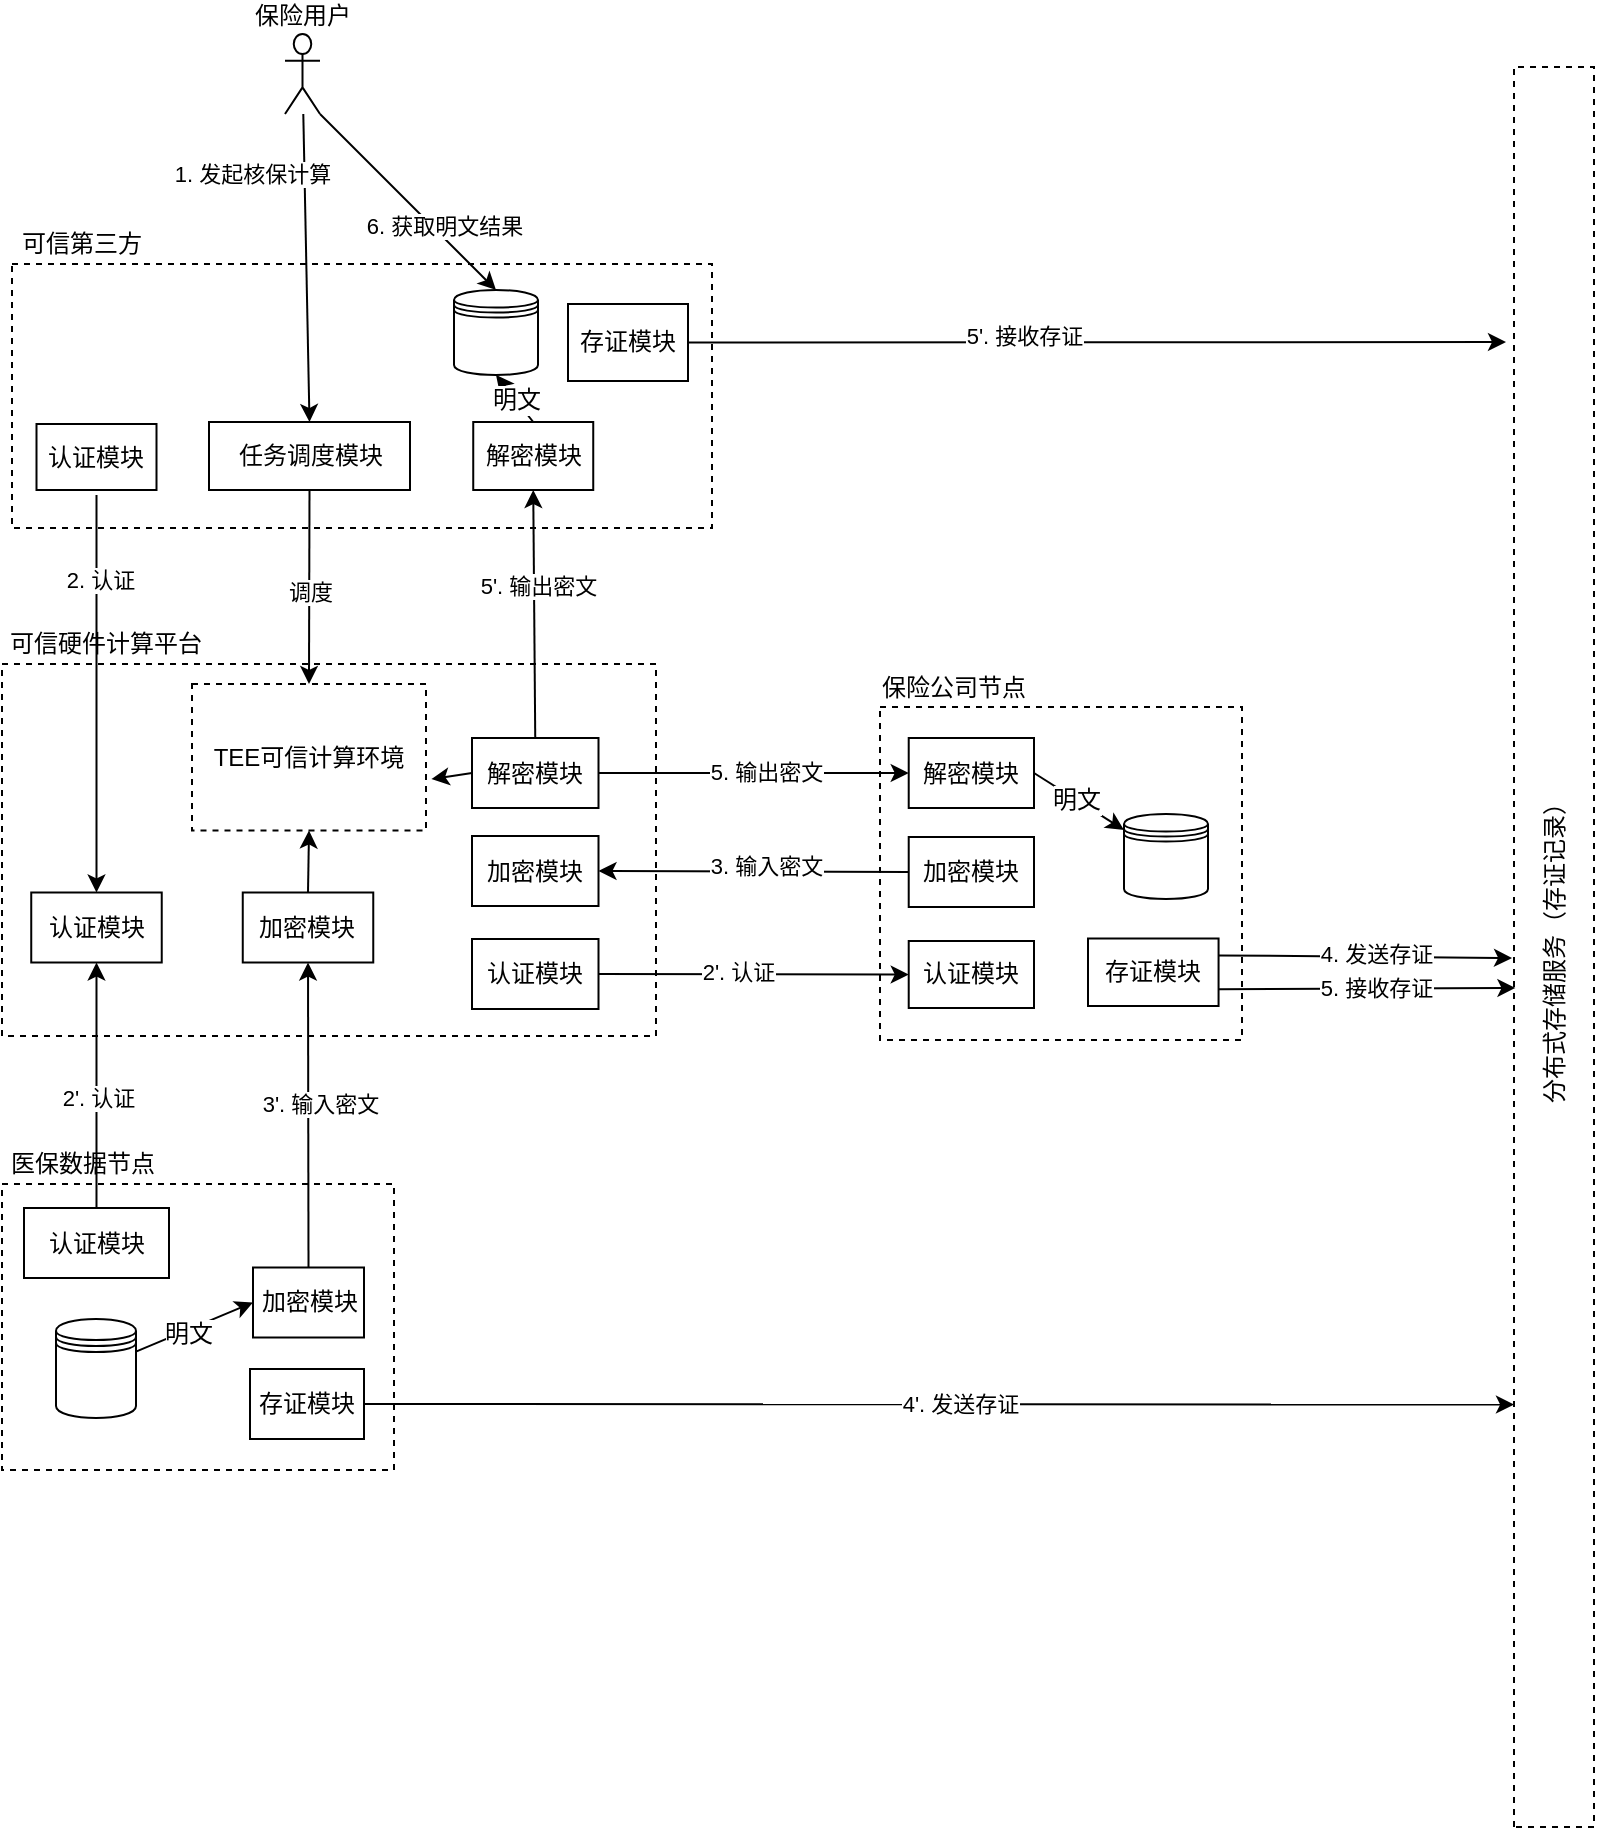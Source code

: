 <mxfile version="13.1.14" type="github"><diagram id="kCpKwJVJHfybIE9ixX9i" name="Page-1"><mxGraphModel dx="1186" dy="686" grid="1" gridSize="10" guides="1" tooltips="1" connect="1" arrows="1" fold="1" page="1" pageScale="1" pageWidth="827" pageHeight="1169" math="0" shadow="0"><root><mxCell id="0"/><mxCell id="1" parent="0"/><mxCell id="xvBowT36RqXCjo3gfy6g-13" value="" style="rounded=0;whiteSpace=wrap;html=1;dashed=1;" parent="1" vertex="1"><mxGeometry x="229" y="340" width="350" height="132" as="geometry"/></mxCell><mxCell id="SZwGPWXOhueTDgwkdfKL-1" value="" style="rounded=0;whiteSpace=wrap;html=1;fillColor=none;labelPosition=center;verticalLabelPosition=middle;align=center;verticalAlign=middle;dashed=1;" parent="1" vertex="1"><mxGeometry x="224" y="540" width="327" height="186" as="geometry"/></mxCell><mxCell id="OjVrjrg3rD40EN0auv7F-11" value="TEE可信计算环境" style="rounded=0;whiteSpace=wrap;html=1;dashed=1;" parent="1" vertex="1"><mxGeometry x="319" y="550" width="117" height="73.25" as="geometry"/></mxCell><mxCell id="SZwGPWXOhueTDgwkdfKL-69" value="" style="rounded=0;whiteSpace=wrap;html=1;dashed=1;" parent="1" vertex="1"><mxGeometry x="663" y="561.5" width="181" height="166.5" as="geometry"/></mxCell><mxCell id="SZwGPWXOhueTDgwkdfKL-43" value="" style="rounded=0;whiteSpace=wrap;html=1;dashed=1;" parent="1" vertex="1"><mxGeometry x="224" y="800" width="196" height="143" as="geometry"/></mxCell><mxCell id="SZwGPWXOhueTDgwkdfKL-9" value="加密模块" style="rounded=0;whiteSpace=wrap;html=1;" parent="1" vertex="1"><mxGeometry x="349.5" y="841.75" width="55.5" height="35" as="geometry"/></mxCell><mxCell id="SZwGPWXOhueTDgwkdfKL-15" value="" style="endArrow=classic;html=1;exitX=0.5;exitY=1;exitDx=0;exitDy=0;entryX=0.5;entryY=0;entryDx=0;entryDy=0;" parent="1" source="M_KhwPdWLZJoRcsW6HB1-10" target="OjVrjrg3rD40EN0auv7F-11" edge="1"><mxGeometry width="50" height="50" relative="1" as="geometry"><mxPoint x="367.5" y="460" as="sourcePoint"/><mxPoint x="368" y="524" as="targetPoint"/></mxGeometry></mxCell><mxCell id="BUfUKCFpLpPubceJvn2R-16" value="调度" style="edgeLabel;html=1;align=center;verticalAlign=middle;resizable=0;points=[];" parent="SZwGPWXOhueTDgwkdfKL-15" vertex="1" connectable="0"><mxGeometry x="-0.171" y="-2" relative="1" as="geometry"><mxPoint x="2.3" y="10.49" as="offset"/></mxGeometry></mxCell><mxCell id="SZwGPWXOhueTDgwkdfKL-42" value="" style="shape=datastore;whiteSpace=wrap;html=1;" parent="1" vertex="1"><mxGeometry x="251" y="867.5" width="40" height="49.5" as="geometry"/></mxCell><mxCell id="SZwGPWXOhueTDgwkdfKL-44" value="" style="endArrow=classic;html=1;entryX=0;entryY=0.5;entryDx=0;entryDy=0;" parent="1" source="SZwGPWXOhueTDgwkdfKL-42" target="SZwGPWXOhueTDgwkdfKL-9" edge="1"><mxGeometry width="50" height="50" relative="1" as="geometry"><mxPoint x="206.5" y="780.5" as="sourcePoint"/><mxPoint x="256.5" y="730.5" as="targetPoint"/></mxGeometry></mxCell><mxCell id="SZwGPWXOhueTDgwkdfKL-75" value="明文" style="text;html=1;align=center;verticalAlign=middle;resizable=0;points=[];labelBackgroundColor=#ffffff;" parent="SZwGPWXOhueTDgwkdfKL-44" vertex="1" connectable="0"><mxGeometry x="-0.142" y="-1" relative="1" as="geometry"><mxPoint as="offset"/></mxGeometry></mxCell><mxCell id="SZwGPWXOhueTDgwkdfKL-70" value="解密模块" style="rounded=0;whiteSpace=wrap;html=1;" parent="1" vertex="1"><mxGeometry x="677.36" y="577" width="62.64" height="35" as="geometry"/></mxCell><mxCell id="SZwGPWXOhueTDgwkdfKL-71" value="存证模块" style="rounded=0;whiteSpace=wrap;html=1;fillColor=none;" parent="1" vertex="1"><mxGeometry x="767" y="677.25" width="65.28" height="33.75" as="geometry"/></mxCell><mxCell id="SZwGPWXOhueTDgwkdfKL-72" value="" style="shape=datastore;whiteSpace=wrap;html=1;" parent="1" vertex="1"><mxGeometry x="785" y="615" width="42" height="42.5" as="geometry"/></mxCell><mxCell id="SZwGPWXOhueTDgwkdfKL-73" value="" style="endArrow=classic;html=1;exitX=1;exitY=0.5;exitDx=0;exitDy=0;" parent="1" source="SZwGPWXOhueTDgwkdfKL-70" target="SZwGPWXOhueTDgwkdfKL-72" edge="1"><mxGeometry width="50" height="50" relative="1" as="geometry"><mxPoint x="732.5" y="615" as="sourcePoint"/><mxPoint x="782.5" y="565" as="targetPoint"/></mxGeometry></mxCell><mxCell id="SZwGPWXOhueTDgwkdfKL-76" value="明文" style="text;html=1;align=center;verticalAlign=middle;resizable=0;points=[];labelBackgroundColor=#ffffff;" parent="SZwGPWXOhueTDgwkdfKL-73" vertex="1" connectable="0"><mxGeometry x="-0.057" relative="1" as="geometry"><mxPoint as="offset"/></mxGeometry></mxCell><mxCell id="SZwGPWXOhueTDgwkdfKL-74" value="保险公司节点" style="text;html=1;strokeColor=none;fillColor=none;align=center;verticalAlign=middle;whiteSpace=wrap;rounded=0;" parent="1" vertex="1"><mxGeometry x="660" y="541.5" width="80" height="20" as="geometry"/></mxCell><mxCell id="WDAiJp-4TPZIHqZEOYhD-1" value="分布式存储服务（存证记录）" style="rounded=0;whiteSpace=wrap;html=1;dashed=1;rotation=-90;" parent="1" vertex="1"><mxGeometry x="560" y="661.5" width="880" height="40" as="geometry"/></mxCell><mxCell id="WDAiJp-4TPZIHqZEOYhD-6" value="" style="endArrow=classic;html=1;exitX=1;exitY=0.5;exitDx=0;exitDy=0;entryX=0.24;entryY=0;entryDx=0;entryDy=0;entryPerimeter=0;" parent="1" source="OjVrjrg3rD40EN0auv7F-17" target="WDAiJp-4TPZIHqZEOYhD-1" edge="1"><mxGeometry width="50" height="50" relative="1" as="geometry"><mxPoint x="-17.5" y="496.25" as="sourcePoint"/><mxPoint x="146" y="867.69" as="targetPoint"/></mxGeometry></mxCell><mxCell id="eiTHEiBmJHi0xDywlC6Z-12" value="4'. 发送存证" style="edgeLabel;html=1;align=center;verticalAlign=middle;resizable=0;points=[];" parent="WDAiJp-4TPZIHqZEOYhD-6" vertex="1" connectable="0"><mxGeometry x="0.036" relative="1" as="geometry"><mxPoint as="offset"/></mxGeometry></mxCell><mxCell id="01yYLrN6eulc1W3Ah3Q7-1" value="可信硬件计算平台" style="text;html=1;strokeColor=none;fillColor=none;align=center;verticalAlign=middle;whiteSpace=wrap;rounded=0;" parent="1" vertex="1"><mxGeometry x="224" y="520" width="104.25" height="20" as="geometry"/></mxCell><mxCell id="SZwGPWXOhueTDgwkdfKL-45" value="医保数据节点" style="text;html=1;strokeColor=none;fillColor=none;align=center;verticalAlign=middle;whiteSpace=wrap;rounded=0;" parent="1" vertex="1"><mxGeometry x="224" y="780" width="80.81" height="20" as="geometry"/></mxCell><mxCell id="514z2jhj-mgd7bg3V13R-2" value="" style="endArrow=classic;html=1;exitX=1;exitY=0.25;exitDx=0;exitDy=0;" parent="1" source="SZwGPWXOhueTDgwkdfKL-71" edge="1"><mxGeometry width="50" height="50" relative="1" as="geometry"><mxPoint x="829" y="690" as="sourcePoint"/><mxPoint x="979" y="687" as="targetPoint"/></mxGeometry></mxCell><mxCell id="OjVrjrg3rD40EN0auv7F-28" value="4. 发送存证" style="edgeLabel;html=1;align=center;verticalAlign=middle;resizable=0;points=[];" parent="514z2jhj-mgd7bg3V13R-2" vertex="1" connectable="0"><mxGeometry x="-0.226" y="-1" relative="1" as="geometry"><mxPoint x="21" y="-2" as="offset"/></mxGeometry></mxCell><mxCell id="BUfUKCFpLpPubceJvn2R-19" value="" style="endArrow=classic;html=1;exitX=0.5;exitY=0;exitDx=0;exitDy=0;entryX=0.5;entryY=1;entryDx=0;entryDy=0;" parent="1" source="SZwGPWXOhueTDgwkdfKL-9" target="OjVrjrg3rD40EN0auv7F-10" edge="1"><mxGeometry width="50" height="50" relative="1" as="geometry"><mxPoint x="160" y="630" as="sourcePoint"/><mxPoint x="210" y="580" as="targetPoint"/></mxGeometry></mxCell><mxCell id="OjVrjrg3rD40EN0auv7F-29" value="3'. 输入密文" style="edgeLabel;html=1;align=center;verticalAlign=middle;resizable=0;points=[];" parent="BUfUKCFpLpPubceJvn2R-19" vertex="1" connectable="0"><mxGeometry x="-0.135" y="2" relative="1" as="geometry"><mxPoint x="8" y="-16" as="offset"/></mxGeometry></mxCell><mxCell id="OjVrjrg3rD40EN0auv7F-1" value="认证模块" style="rounded=0;whiteSpace=wrap;html=1;" parent="1" vertex="1"><mxGeometry x="235" y="812" width="72.5" height="35" as="geometry"/></mxCell><mxCell id="OjVrjrg3rD40EN0auv7F-3" value="认证模块" style="rounded=0;whiteSpace=wrap;html=1;" parent="1" vertex="1"><mxGeometry x="238.62" y="654.25" width="65.25" height="35" as="geometry"/></mxCell><mxCell id="OjVrjrg3rD40EN0auv7F-7" value="认证模块" style="rounded=0;whiteSpace=wrap;html=1;" parent="1" vertex="1"><mxGeometry x="677.36" y="678.5" width="62.64" height="33.5" as="geometry"/></mxCell><mxCell id="OjVrjrg3rD40EN0auv7F-10" value="加密模块" style="rounded=0;whiteSpace=wrap;html=1;" parent="1" vertex="1"><mxGeometry x="344.38" y="654.25" width="65.25" height="35" as="geometry"/></mxCell><mxCell id="OjVrjrg3rD40EN0auv7F-14" value="加密模块" style="rounded=0;whiteSpace=wrap;html=1;" parent="1" vertex="1"><mxGeometry x="459" y="626" width="63.25" height="35" as="geometry"/></mxCell><mxCell id="OjVrjrg3rD40EN0auv7F-15" value="解密模块" style="rounded=0;whiteSpace=wrap;html=1;" parent="1" vertex="1"><mxGeometry x="459" y="577" width="63.25" height="35" as="geometry"/></mxCell><mxCell id="OjVrjrg3rD40EN0auv7F-16" value="" style="endArrow=classic;html=1;exitX=0.5;exitY=0;exitDx=0;exitDy=0;entryX=0.5;entryY=1;entryDx=0;entryDy=0;" parent="1" source="OjVrjrg3rD40EN0auv7F-1" target="OjVrjrg3rD40EN0auv7F-3" edge="1"><mxGeometry width="50" height="50" relative="1" as="geometry"><mxPoint x="-7.5" y="651.75" as="sourcePoint"/><mxPoint x="230" y="598.08" as="targetPoint"/></mxGeometry></mxCell><mxCell id="OjVrjrg3rD40EN0auv7F-31" value="2'. 认证" style="edgeLabel;html=1;align=center;verticalAlign=middle;resizable=0;points=[];" parent="OjVrjrg3rD40EN0auv7F-16" vertex="1" connectable="0"><mxGeometry x="-0.309" y="4" relative="1" as="geometry"><mxPoint x="5" y="-13" as="offset"/></mxGeometry></mxCell><mxCell id="OjVrjrg3rD40EN0auv7F-17" value="存证模块" style="rounded=0;whiteSpace=wrap;html=1;" parent="1" vertex="1"><mxGeometry x="348" y="892.5" width="57" height="35" as="geometry"/></mxCell><mxCell id="OjVrjrg3rD40EN0auv7F-22" value="" style="endArrow=classic;html=1;entryX=0;entryY=0.5;entryDx=0;entryDy=0;exitX=1;exitY=0.5;exitDx=0;exitDy=0;" parent="1" source="OjVrjrg3rD40EN0auv7F-15" target="SZwGPWXOhueTDgwkdfKL-70" edge="1"><mxGeometry width="50" height="50" relative="1" as="geometry"><mxPoint x="762.36" y="651" as="sourcePoint"/><mxPoint x="805" y="615" as="targetPoint"/></mxGeometry></mxCell><mxCell id="OjVrjrg3rD40EN0auv7F-32" value="5. 输出密文" style="edgeLabel;html=1;align=center;verticalAlign=middle;resizable=0;points=[];" parent="OjVrjrg3rD40EN0auv7F-22" vertex="1" connectable="0"><mxGeometry x="-0.154" y="3" relative="1" as="geometry"><mxPoint x="17.78" y="2.14" as="offset"/></mxGeometry></mxCell><mxCell id="OjVrjrg3rD40EN0auv7F-23" value="" style="endArrow=classic;html=1;entryX=0;entryY=0.5;entryDx=0;entryDy=0;exitX=1;exitY=0.5;exitDx=0;exitDy=0;" parent="1" source="xvBowT36RqXCjo3gfy6g-25" target="OjVrjrg3rD40EN0auv7F-7" edge="1"><mxGeometry width="50" height="50" relative="1" as="geometry"><mxPoint x="555.25" y="575" as="sourcePoint"/><mxPoint x="760" y="597.5" as="targetPoint"/></mxGeometry></mxCell><mxCell id="OjVrjrg3rD40EN0auv7F-33" value="2'. 认证" style="edgeLabel;html=1;align=center;verticalAlign=middle;resizable=0;points=[];" parent="OjVrjrg3rD40EN0auv7F-23" vertex="1" connectable="0"><mxGeometry x="-0.23" y="1" relative="1" as="geometry"><mxPoint x="10" as="offset"/></mxGeometry></mxCell><mxCell id="OjVrjrg3rD40EN0auv7F-24" value="" style="endArrow=classic;html=1;exitX=0.5;exitY=0;exitDx=0;exitDy=0;entryX=0.5;entryY=1;entryDx=0;entryDy=0;" parent="1" source="OjVrjrg3rD40EN0auv7F-10" target="OjVrjrg3rD40EN0auv7F-11" edge="1"><mxGeometry width="50" height="50" relative="1" as="geometry"><mxPoint x="352" y="670" as="sourcePoint"/><mxPoint x="402" y="620" as="targetPoint"/></mxGeometry></mxCell><mxCell id="OjVrjrg3rD40EN0auv7F-25" value="" style="endArrow=classic;html=1;exitX=0;exitY=0.5;exitDx=0;exitDy=0;entryX=1.023;entryY=0.649;entryDx=0;entryDy=0;entryPerimeter=0;" parent="1" source="OjVrjrg3rD40EN0auv7F-15" target="OjVrjrg3rD40EN0auv7F-11" edge="1"><mxGeometry width="50" height="50" relative="1" as="geometry"><mxPoint x="352" y="670" as="sourcePoint"/><mxPoint x="402" y="620" as="targetPoint"/></mxGeometry></mxCell><mxCell id="xvBowT36RqXCjo3gfy6g-1" value="保险用户" style="shape=umlActor;verticalLabelPosition=top;labelBackgroundColor=#ffffff;verticalAlign=bottom;html=1;outlineConnect=0;labelPosition=center;align=center;" parent="1" vertex="1"><mxGeometry x="365.5" y="225" width="17.5" height="40" as="geometry"/></mxCell><mxCell id="xvBowT36RqXCjo3gfy6g-9" value="" style="endArrow=classic;html=1;entryX=1;entryY=0.5;entryDx=0;entryDy=0;exitX=0;exitY=0.5;exitDx=0;exitDy=0;" parent="1" source="xvBowT36RqXCjo3gfy6g-28" target="OjVrjrg3rD40EN0auv7F-14" edge="1"><mxGeometry width="50" height="50" relative="1" as="geometry"><mxPoint x="710" y="567" as="sourcePoint"/><mxPoint x="390" y="520" as="targetPoint"/></mxGeometry></mxCell><mxCell id="xvBowT36RqXCjo3gfy6g-10" value="3. 输入密文" style="edgeLabel;html=1;align=center;verticalAlign=middle;resizable=0;points=[];" parent="xvBowT36RqXCjo3gfy6g-9" vertex="1" connectable="0"><mxGeometry x="0.129" y="-3" relative="1" as="geometry"><mxPoint x="16" as="offset"/></mxGeometry></mxCell><mxCell id="xvBowT36RqXCjo3gfy6g-14" value="解密模块" style="rounded=0;whiteSpace=wrap;html=1;" parent="1" vertex="1"><mxGeometry x="459.62" y="419" width="60" height="34" as="geometry"/></mxCell><mxCell id="xvBowT36RqXCjo3gfy6g-15" value="认证模块" style="rounded=0;whiteSpace=wrap;html=1;fillColor=none;" parent="1" vertex="1"><mxGeometry x="241.25" y="420" width="60" height="33" as="geometry"/></mxCell><mxCell id="xvBowT36RqXCjo3gfy6g-17" value="" style="endArrow=classic;html=1;exitX=0.5;exitY=0;exitDx=0;exitDy=0;entryX=0.5;entryY=1;entryDx=0;entryDy=0;" parent="1" source="xvBowT36RqXCjo3gfy6g-14" target="xvBowT36RqXCjo3gfy6g-31" edge="1"><mxGeometry width="50" height="50" relative="1" as="geometry"><mxPoint x="232.5" y="398.5" as="sourcePoint"/><mxPoint x="342.57" y="385.5" as="targetPoint"/></mxGeometry></mxCell><mxCell id="xvBowT36RqXCjo3gfy6g-18" value="明文" style="text;html=1;align=center;verticalAlign=middle;resizable=0;points=[];labelBackgroundColor=#ffffff;" parent="xvBowT36RqXCjo3gfy6g-17" vertex="1" connectable="0"><mxGeometry x="-0.057" relative="1" as="geometry"><mxPoint as="offset"/></mxGeometry></mxCell><mxCell id="xvBowT36RqXCjo3gfy6g-19" value="可信第三方" style="text;html=1;strokeColor=none;fillColor=none;align=center;verticalAlign=middle;whiteSpace=wrap;rounded=0;" parent="1" vertex="1"><mxGeometry x="229" y="320" width="70.39" height="20" as="geometry"/></mxCell><mxCell id="xvBowT36RqXCjo3gfy6g-21" value="存证模块" style="rounded=0;whiteSpace=wrap;html=1;" parent="1" vertex="1"><mxGeometry x="507" y="360" width="60" height="38.5" as="geometry"/></mxCell><mxCell id="xvBowT36RqXCjo3gfy6g-25" value="认证模块" style="rounded=0;whiteSpace=wrap;html=1;" parent="1" vertex="1"><mxGeometry x="459" y="677.5" width="63.25" height="35" as="geometry"/></mxCell><mxCell id="xvBowT36RqXCjo3gfy6g-11" value="" style="endArrow=classic;html=1;exitX=0.5;exitY=0;exitDx=0;exitDy=0;entryX=0.5;entryY=1;entryDx=0;entryDy=0;" parent="1" source="OjVrjrg3rD40EN0auv7F-15" target="xvBowT36RqXCjo3gfy6g-14" edge="1"><mxGeometry width="50" height="50" relative="1" as="geometry"><mxPoint x="340" y="500" as="sourcePoint"/><mxPoint x="447.62" y="445" as="targetPoint"/></mxGeometry></mxCell><mxCell id="xvBowT36RqXCjo3gfy6g-24" value="5'. 输出密文" style="edgeLabel;html=1;align=center;verticalAlign=middle;resizable=0;points=[];" parent="xvBowT36RqXCjo3gfy6g-11" vertex="1" connectable="0"><mxGeometry x="-0.464" y="-1" relative="1" as="geometry"><mxPoint y="-43" as="offset"/></mxGeometry></mxCell><mxCell id="xvBowT36RqXCjo3gfy6g-28" value="加密模块" style="rounded=0;whiteSpace=wrap;html=1;" parent="1" vertex="1"><mxGeometry x="677.36" y="626.5" width="62.64" height="35" as="geometry"/></mxCell><mxCell id="xvBowT36RqXCjo3gfy6g-30" value="" style="endArrow=classic;html=1;entryX=0.5;entryY=0;entryDx=0;entryDy=0;" parent="1" source="xvBowT36RqXCjo3gfy6g-1" target="M_KhwPdWLZJoRcsW6HB1-10" edge="1"><mxGeometry width="50" height="50" relative="1" as="geometry"><mxPoint x="245" y="560" as="sourcePoint"/><mxPoint x="367.157" y="419" as="targetPoint"/></mxGeometry></mxCell><mxCell id="M_KhwPdWLZJoRcsW6HB1-16" value="1. 发起核保计算" style="edgeLabel;html=1;align=center;verticalAlign=middle;resizable=0;points=[];" parent="xvBowT36RqXCjo3gfy6g-30" vertex="1" connectable="0"><mxGeometry x="-0.442" y="-1" relative="1" as="geometry"><mxPoint x="-26" y="-13" as="offset"/></mxGeometry></mxCell><mxCell id="xvBowT36RqXCjo3gfy6g-31" value="" style="shape=datastore;whiteSpace=wrap;html=1;" parent="1" vertex="1"><mxGeometry x="450" y="353" width="42" height="42.5" as="geometry"/></mxCell><mxCell id="M_KhwPdWLZJoRcsW6HB1-1" value="" style="endArrow=classic;html=1;entryX=0.5;entryY=0;entryDx=0;entryDy=0;exitX=1;exitY=1;exitDx=0;exitDy=0;exitPerimeter=0;" parent="1" source="xvBowT36RqXCjo3gfy6g-1" target="xvBowT36RqXCjo3gfy6g-31" edge="1"><mxGeometry width="50" height="50" relative="1" as="geometry"><mxPoint x="368" y="270" as="sourcePoint"/><mxPoint x="510" y="510" as="targetPoint"/></mxGeometry></mxCell><mxCell id="M_KhwPdWLZJoRcsW6HB1-15" value="6. 获取明文结果" style="edgeLabel;html=1;align=center;verticalAlign=middle;resizable=0;points=[];" parent="M_KhwPdWLZJoRcsW6HB1-1" vertex="1" connectable="0"><mxGeometry x="-0.212" relative="1" as="geometry"><mxPoint x="27" y="21" as="offset"/></mxGeometry></mxCell><mxCell id="M_KhwPdWLZJoRcsW6HB1-3" value="" style="endArrow=classic;html=1;exitX=0.5;exitY=1;exitDx=0;exitDy=0;entryX=0.5;entryY=0;entryDx=0;entryDy=0;" parent="1" target="OjVrjrg3rD40EN0auv7F-3" edge="1"><mxGeometry width="50" height="50" relative="1" as="geometry"><mxPoint x="271.25" y="455.5" as="sourcePoint"/><mxPoint x="271.245" y="639.25" as="targetPoint"/></mxGeometry></mxCell><mxCell id="M_KhwPdWLZJoRcsW6HB1-7" value="2. 认证" style="edgeLabel;html=1;align=center;verticalAlign=middle;resizable=0;points=[];" parent="M_KhwPdWLZJoRcsW6HB1-3" vertex="1" connectable="0"><mxGeometry x="-0.099" y="2" relative="1" as="geometry"><mxPoint y="-47" as="offset"/></mxGeometry></mxCell><mxCell id="M_KhwPdWLZJoRcsW6HB1-8" value="" style="endArrow=classic;html=1;exitX=1;exitY=0.5;exitDx=0;exitDy=0;" parent="1" source="xvBowT36RqXCjo3gfy6g-21" edge="1"><mxGeometry width="50" height="50" relative="1" as="geometry"><mxPoint x="460" y="620" as="sourcePoint"/><mxPoint x="976" y="379" as="targetPoint"/></mxGeometry></mxCell><mxCell id="M_KhwPdWLZJoRcsW6HB1-9" value="5'. 接收存证" style="edgeLabel;html=1;align=center;verticalAlign=middle;resizable=0;points=[];" parent="M_KhwPdWLZJoRcsW6HB1-8" vertex="1" connectable="0"><mxGeometry x="-0.182" y="3" relative="1" as="geometry"><mxPoint as="offset"/></mxGeometry></mxCell><mxCell id="M_KhwPdWLZJoRcsW6HB1-10" value="任务调度模块" style="rounded=0;whiteSpace=wrap;html=1;" parent="1" vertex="1"><mxGeometry x="327.5" y="419" width="100.5" height="34" as="geometry"/></mxCell><mxCell id="M_KhwPdWLZJoRcsW6HB1-21" value="" style="endArrow=classic;html=1;entryX=0.484;entryY=0.025;entryDx=0;entryDy=0;entryPerimeter=0;exitX=1;exitY=0.75;exitDx=0;exitDy=0;" parent="1" source="SZwGPWXOhueTDgwkdfKL-71" edge="1"><mxGeometry width="50" height="50" relative="1" as="geometry"><mxPoint x="829" y="696" as="sourcePoint"/><mxPoint x="980.72" y="701.95" as="targetPoint"/></mxGeometry></mxCell><mxCell id="M_KhwPdWLZJoRcsW6HB1-22" value="5. 接收存证" style="edgeLabel;html=1;align=center;verticalAlign=middle;resizable=0;points=[];" parent="M_KhwPdWLZJoRcsW6HB1-21" vertex="1" connectable="0"><mxGeometry x="-0.226" y="-1" relative="1" as="geometry"><mxPoint x="21" y="-2" as="offset"/></mxGeometry></mxCell></root></mxGraphModel></diagram></mxfile>